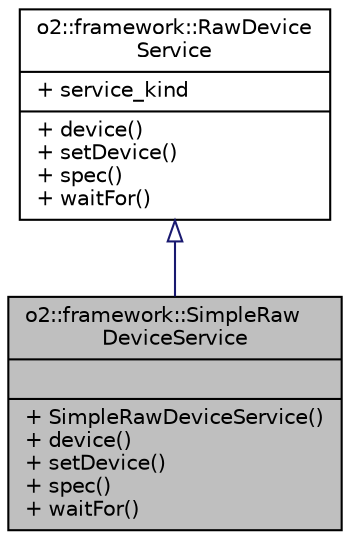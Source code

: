 digraph "o2::framework::SimpleRawDeviceService"
{
 // INTERACTIVE_SVG=YES
  bgcolor="transparent";
  edge [fontname="Helvetica",fontsize="10",labelfontname="Helvetica",labelfontsize="10"];
  node [fontname="Helvetica",fontsize="10",shape=record];
  Node0 [label="{o2::framework::SimpleRaw\lDeviceService\n||+ SimpleRawDeviceService()\l+ device()\l+ setDevice()\l+ spec()\l+ waitFor()\l}",height=0.2,width=0.4,color="black", fillcolor="grey75", style="filled", fontcolor="black"];
  Node1 -> Node0 [dir="back",color="midnightblue",fontsize="10",style="solid",arrowtail="onormal",fontname="Helvetica"];
  Node1 [label="{o2::framework::RawDevice\lService\n|+ service_kind\l|+ device()\l+ setDevice()\l+ spec()\l+ waitFor()\l}",height=0.2,width=0.4,color="black",URL="$d7/d1b/classo2_1_1framework_1_1RawDeviceService.html"];
}

